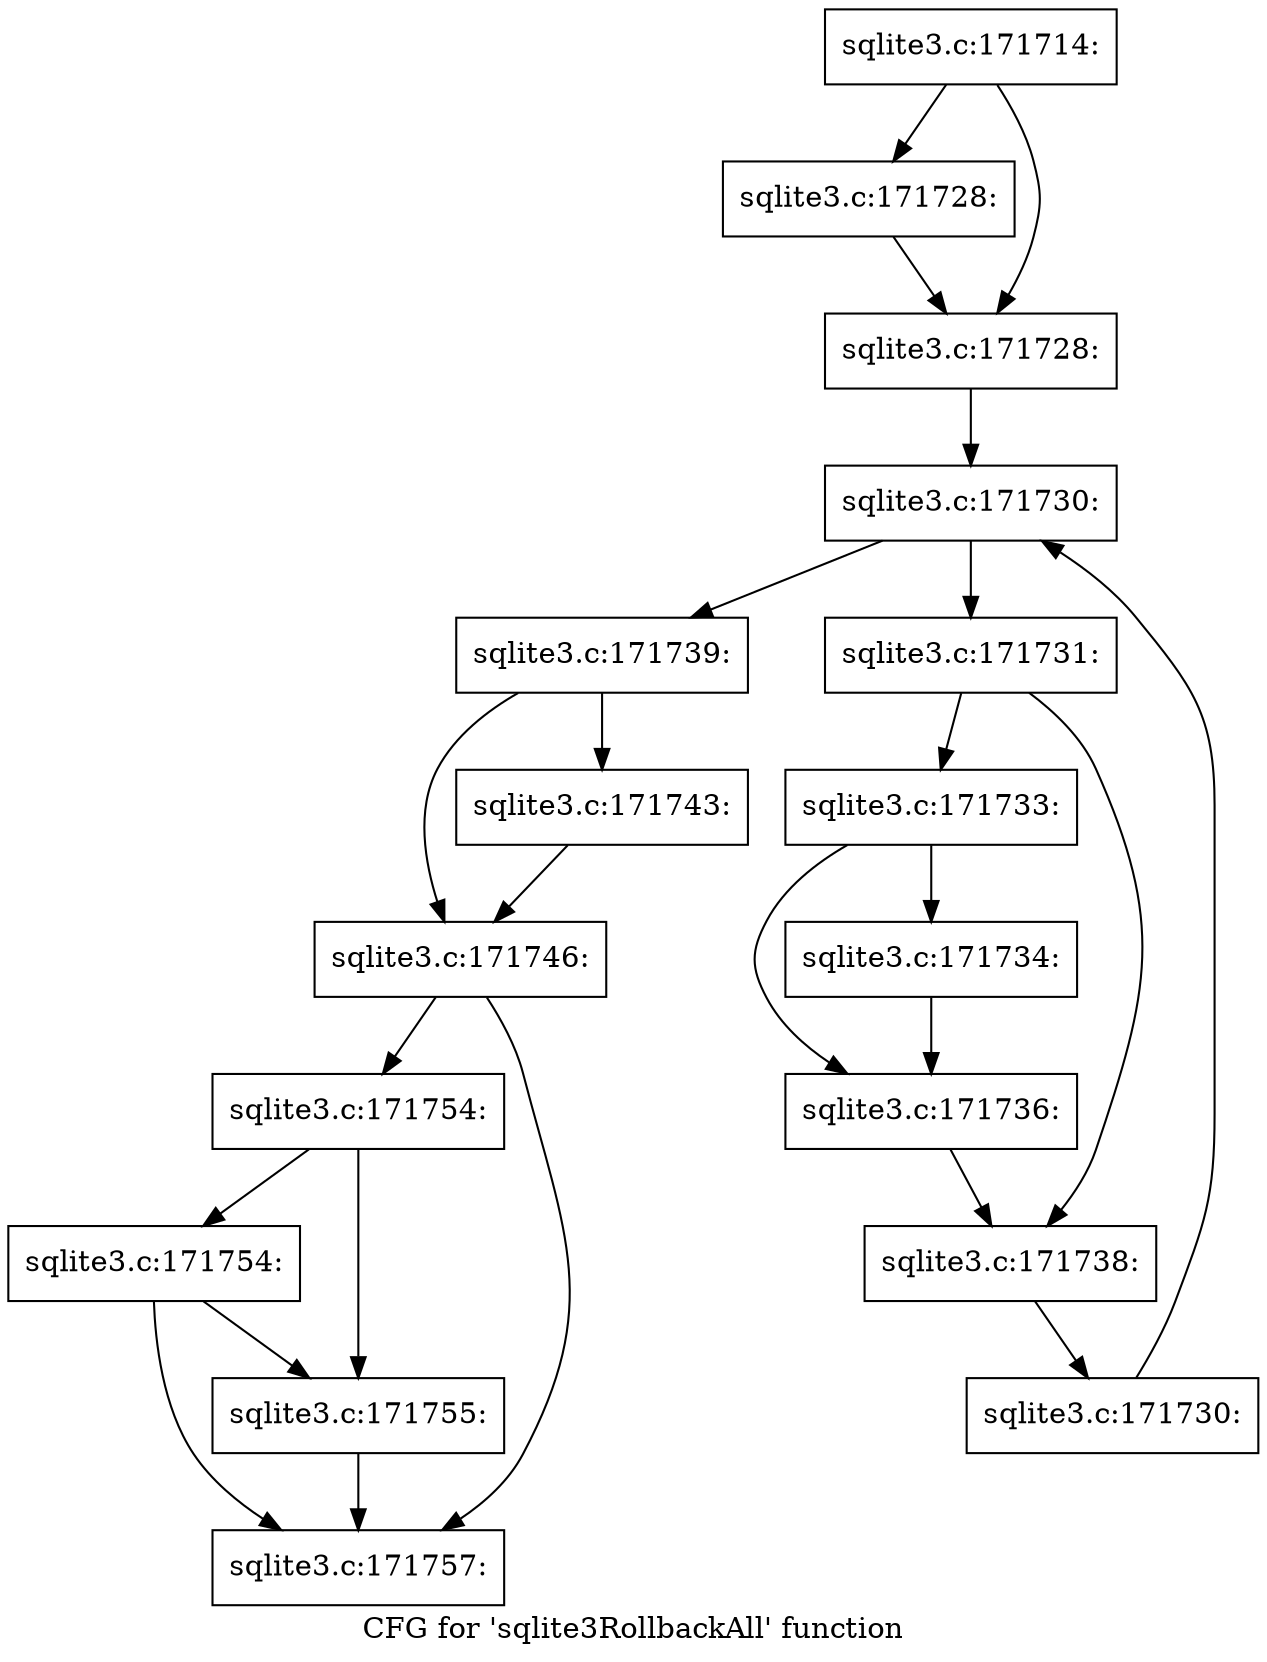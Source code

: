 digraph "CFG for 'sqlite3RollbackAll' function" {
	label="CFG for 'sqlite3RollbackAll' function";

	Node0x55c0f7a4aff0 [shape=record,label="{sqlite3.c:171714:}"];
	Node0x55c0f7a4aff0 -> Node0x55c0f7a4fbe0;
	Node0x55c0f7a4aff0 -> Node0x55c0f7a4fb90;
	Node0x55c0f7a4fbe0 [shape=record,label="{sqlite3.c:171728:}"];
	Node0x55c0f7a4fbe0 -> Node0x55c0f7a4fb90;
	Node0x55c0f7a4fb90 [shape=record,label="{sqlite3.c:171728:}"];
	Node0x55c0f7a4fb90 -> Node0x55c0f7a50970;
	Node0x55c0f7a50970 [shape=record,label="{sqlite3.c:171730:}"];
	Node0x55c0f7a50970 -> Node0x55c0f7a50b90;
	Node0x55c0f7a50970 -> Node0x55c0f7a507c0;
	Node0x55c0f7a50b90 [shape=record,label="{sqlite3.c:171731:}"];
	Node0x55c0f7a50b90 -> Node0x55c0f7a51a10;
	Node0x55c0f7a50b90 -> Node0x55c0f7a51a60;
	Node0x55c0f7a51a10 [shape=record,label="{sqlite3.c:171733:}"];
	Node0x55c0f7a51a10 -> Node0x55c0f7a51da0;
	Node0x55c0f7a51a10 -> Node0x55c0f7a51df0;
	Node0x55c0f7a51da0 [shape=record,label="{sqlite3.c:171734:}"];
	Node0x55c0f7a51da0 -> Node0x55c0f7a51df0;
	Node0x55c0f7a51df0 [shape=record,label="{sqlite3.c:171736:}"];
	Node0x55c0f7a51df0 -> Node0x55c0f7a51a60;
	Node0x55c0f7a51a60 [shape=record,label="{sqlite3.c:171738:}"];
	Node0x55c0f7a51a60 -> Node0x55c0f7a50b00;
	Node0x55c0f7a50b00 [shape=record,label="{sqlite3.c:171730:}"];
	Node0x55c0f7a50b00 -> Node0x55c0f7a50970;
	Node0x55c0f7a507c0 [shape=record,label="{sqlite3.c:171739:}"];
	Node0x55c0f7a507c0 -> Node0x55c0f65b96b0;
	Node0x55c0f7a507c0 -> Node0x55c0f7a53450;
	Node0x55c0f65b96b0 [shape=record,label="{sqlite3.c:171743:}"];
	Node0x55c0f65b96b0 -> Node0x55c0f7a53450;
	Node0x55c0f7a53450 [shape=record,label="{sqlite3.c:171746:}"];
	Node0x55c0f7a53450 -> Node0x55c0f7a54500;
	Node0x55c0f7a53450 -> Node0x55c0f7a544b0;
	Node0x55c0f7a54500 [shape=record,label="{sqlite3.c:171754:}"];
	Node0x55c0f7a54500 -> Node0x55c0f7a54460;
	Node0x55c0f7a54500 -> Node0x55c0f7a547e0;
	Node0x55c0f7a547e0 [shape=record,label="{sqlite3.c:171754:}"];
	Node0x55c0f7a547e0 -> Node0x55c0f7a544b0;
	Node0x55c0f7a547e0 -> Node0x55c0f7a54460;
	Node0x55c0f7a54460 [shape=record,label="{sqlite3.c:171755:}"];
	Node0x55c0f7a54460 -> Node0x55c0f7a544b0;
	Node0x55c0f7a544b0 [shape=record,label="{sqlite3.c:171757:}"];
}

